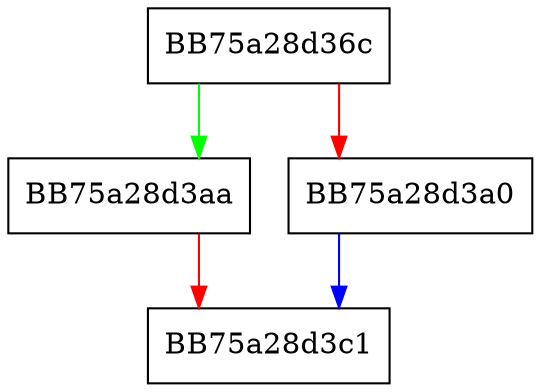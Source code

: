 digraph sqlite3ErrorMsg {
  node [shape="box"];
  graph [splines=ortho];
  BB75a28d36c -> BB75a28d3aa [color="green"];
  BB75a28d36c -> BB75a28d3a0 [color="red"];
  BB75a28d3a0 -> BB75a28d3c1 [color="blue"];
  BB75a28d3aa -> BB75a28d3c1 [color="red"];
}